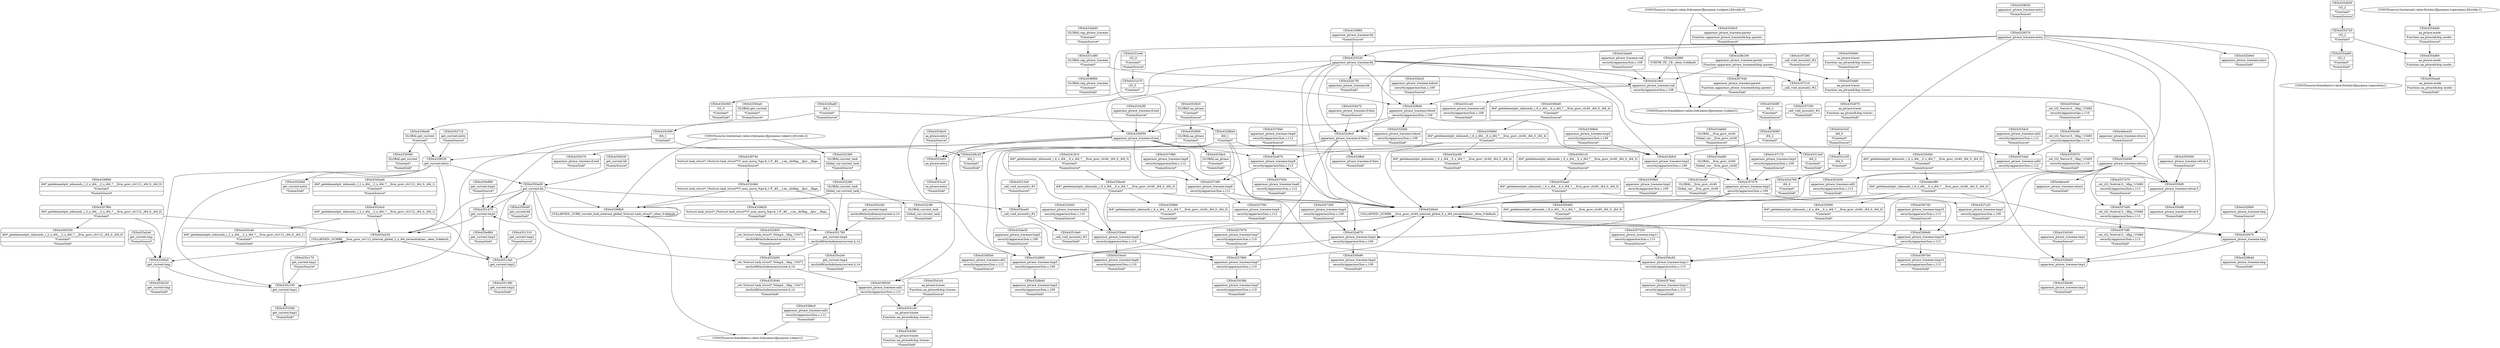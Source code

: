 digraph {
	CE0x4351470 [shape=record,shape=Mrecord,label="{CE0x4351470|get_current:tmp3}"]
	CE0x4327970 [shape=record,shape=Mrecord,label="{CE0x4327970|apparmor_ptrace_traceme:tmp7|security/apparmor/lsm.c,110|*SummSource*}"]
	CE0x4352b90 [shape=record,shape=Mrecord,label="{CE0x4352b90|_ret_%struct.task_struct*_%tmp4,_!dbg_!15471|./arch/x86/include/asm/current.h,14}"]
	CE0x4354dd0 [shape=record,shape=Mrecord,label="{CE0x4354dd0|aa_ptrace:mode|Function::aa_ptrace&Arg::mode::|*SummSource*}"]
	CE0x4330050 [shape=record,shape=Mrecord,label="{CE0x4330050|apparmor_ptrace_traceme:if.end}"]
	CE0x4331ce0 [shape=record,shape=Mrecord,label="{CE0x4331ce0|apparmor_ptrace_traceme:call|security/apparmor/lsm.c,108|*SummSink*}"]
	CE0x4357a70 [shape=record,shape=Mrecord,label="{CE0x4357a70|_ret_i32_%retval.0,_!dbg_!15480|security/apparmor/lsm.c,113|*SummSource*}"]
	CE0x4354ea0 [shape=record,shape=Mrecord,label="{CE0x4354ea0|aa_ptrace:mode|Function::aa_ptrace&Arg::mode::|*SummSink*}"]
	CE0x4332360 [shape=record,shape=Mrecord,label="{CE0x4332360|GLOBAL:current_task|Global_var:current_task|*SummSource*}"]
	CE0x4354d60 [shape=record,shape=Mrecord,label="{CE0x4354d60|aa_ptrace:mode|Function::aa_ptrace&Arg::mode::}"]
	CE0x432f470 [shape=record,shape=Mrecord,label="{CE0x432f470|apparmor_ptrace_traceme:tmp}"]
	CE0x4328ad0 [shape=record,shape=Mrecord,label="{CE0x4328ad0|i64_1|*Constant*|*SummSource*}"]
	CE0x4355bf0 [shape=record,shape=Mrecord,label="{CE0x4355bf0|apparmor_ptrace_traceme:retval.0}"]
	CE0x4328b40 [shape=record,shape=Mrecord,label="{CE0x4328b40|apparmor_ptrace_traceme:tmp|*SummSink*}"]
	CE0x4330660 [shape=record,shape=Mrecord,label="{CE0x4330660|i64*_getelementptr_inbounds_(_6_x_i64_,_6_x_i64_*___llvm_gcov_ctr40,_i64_0,_i64_4)|*Constant*}"]
	CE0x4352710 [shape=record,shape=Mrecord,label="{CE0x4352710|get_current:entry|*SummSource*}"]
	CE0x43308e0 [shape=record,shape=Mrecord,label="{CE0x43308e0|apparmor_ptrace_traceme:tmp2|security/apparmor/lsm.c,109|*SummSource*}"]
	CE0x4353dd0 [shape=record,shape=Mrecord,label="{CE0x4353dd0|aa_ptrace:tracer|Function::aa_ptrace&Arg::tracer::}"]
	CE0x4354720 [shape=record,shape=Mrecord,label="{CE0x4354720|i32_2|*Constant*}"]
	CE0x4331d80 [shape=record,shape=Mrecord,label="{CE0x4331d80|GLOBAL:cap_ptrace_traceme|*Constant*}"]
	CE0x4337f40 [shape=record,shape=Mrecord,label="{CE0x4337f40|apparmor_ptrace_traceme:tmp9|security/apparmor/lsm.c,112|*SummSink*}"]
	CE0x4341810 [shape=record,shape=Mrecord,label="{CE0x4341810|i64*_getelementptr_inbounds_(_6_x_i64_,_6_x_i64_*___llvm_gcov_ctr40,_i64_0,_i64_3)|*Constant*|*SummSource*}"]
	CE0x435c170 [shape=record,shape=Mrecord,label="{CE0x435c170|get_current:tmp1|*SummSource*}"]
	CE0x4197210 [shape=record,shape=Mrecord,label="{CE0x4197210|_call_void_mcount()_#2}"]
	CE0x43349a0 [shape=record,shape=Mrecord,label="{CE0x43349a0|get_current:tmp}"]
	CE0x43309b0 [shape=record,shape=Mrecord,label="{CE0x43309b0|apparmor_ptrace_traceme:tmp2|security/apparmor/lsm.c,109|*SummSink*}"]
	CE0x4335530 [shape=record,shape=Mrecord,label="{CE0x4335530|apparmor_ptrace_traceme:bb}"]
	CE0x4327c20 [shape=record,shape=Mrecord,label="{CE0x4327c20|apparmor_ptrace_traceme:tmp3|security/apparmor/lsm.c,109|*SummSink*}"]
	CE0x4351380 [shape=record,shape=Mrecord,label="{CE0x4351380|get_current:tmp2|*SummSink*}"]
	CE0x4351310 [shape=record,shape=Mrecord,label="{CE0x4351310|get_current:tmp2|*SummSource*}"]
	CE0x433bfc0 [shape=record,shape=Mrecord,label="{CE0x433bfc0|apparmor_ptrace_traceme:tmp2|security/apparmor/lsm.c,109}"]
	CE0x432b9e0 [shape=record,shape=Mrecord,label="{CE0x432b9e0|apparmor_ptrace_traceme:entry|*SummSink*}"]
	CE0x432f8d0 [shape=record,shape=Mrecord,label="{CE0x432f8d0|apparmor_ptrace_traceme:tobool|security/apparmor/lsm.c,109}"]
	CE0x43392a0 [shape=record,shape=Mrecord,label="{CE0x43392a0|GLOBAL:get_current|*Constant*|*SummSource*}"]
	"CONST[source:0(mediator),value:2(dynamic)][purpose:{subject}]"
	CE0x433bce0 [shape=record,shape=Mrecord,label="{CE0x433bce0|i64*_getelementptr_inbounds_(_6_x_i64_,_6_x_i64_*___llvm_gcov_ctr40,_i64_0,_i64_3)|*Constant*}"]
	CE0x43320d0 [shape=record,shape=Mrecord,label="{CE0x43320d0|apparmor_ptrace_traceme:tobool|security/apparmor/lsm.c,109|*SummSink*}"]
	CE0x4353a60 [shape=record,shape=Mrecord,label="{CE0x4353a60|aa_ptrace:entry}"]
	CE0x43340f0 [shape=record,shape=Mrecord,label="{CE0x43340f0|i64_2|*Constant*|*SummSource*}"]
	CE0x4331e70 [shape=record,shape=Mrecord,label="{CE0x4331e70|i32_0|*Constant*}"]
	CE0x432a9c0 [shape=record,shape=Mrecord,label="{CE0x432a9c0|apparmor_ptrace_traceme:if.then}"]
	CE0x4ebcec0 [shape=record,shape=Mrecord,label="{CE0x4ebcec0|apparmor_ptrace_traceme:return|*SummSink*}"]
	CE0x43512a0 [shape=record,shape=Mrecord,label="{CE0x43512a0|get_current:tmp2}"]
	CE0x43386c0 [shape=record,shape=Mrecord,label="{CE0x43386c0|apparmor_ptrace_traceme:call1|security/apparmor/lsm.c,112|*SummSink*}"]
	CE0x4328c90 [shape=record,shape=Mrecord,label="{CE0x4328c90|apparmor_ptrace_traceme:tmp1|*SummSink*}"]
	CE0x433aeb0 [shape=record,shape=Mrecord,label="{CE0x433aeb0|apparmor_ptrace_traceme:call|security/apparmor/lsm.c,108|*SummSource*}"]
	CE0x4331ee0 [shape=record,shape=Mrecord,label="{CE0x4331ee0|i32_0|*Constant*|*SummSource*}"]
	CE0x4353040 [shape=record,shape=Mrecord,label="{CE0x4353040|_ret_%struct.task_struct*_%tmp4,_!dbg_!15471|./arch/x86/include/asm/current.h,14|*SummSink*}"]
	CE0x4330fb0 [shape=record,shape=Mrecord,label="{CE0x4330fb0|i64*_getelementptr_inbounds_(_6_x_i64_,_6_x_i64_*___llvm_gcov_ctr40,_i64_0,_i64_3)|*Constant*|*SummSink*}"]
	CE0x4355ef0 [shape=record,shape=Mrecord,label="{CE0x4355ef0|apparmor_ptrace_traceme:retval.0|*SummSink*}"]
	CE0x432e870 [shape=record,shape=Mrecord,label="{CE0x432e870|apparmor_ptrace_traceme:tmp4|security/apparmor/lsm.c,109}"]
	CE0x432db40 [shape=record,shape=Mrecord,label="{CE0x432db40|apparmor_ptrace_traceme:tmp5|security/apparmor/lsm.c,109|*SummSink*}"]
	CE0x433a230 [shape=record,shape=Mrecord,label="{CE0x433a230|COLLAPSED:_GCMRE___llvm_gcov_ctr112_internal_global_2_x_i64_zeroinitializer:_elem_0:default:}"]
	"CONST[source:2(external),value:2(dynamic)][purpose:{object}][SrcIdx:2]"
	CE0x433b220 [shape=record,shape=Mrecord,label="{CE0x433b220|get_current:tmp|*SummSink*}"]
	CE0x4338ed0 [shape=record,shape=Mrecord,label="{CE0x4338ed0|GLOBAL:get_current|*Constant*}"]
	CE0x4356740 [shape=record,shape=Mrecord,label="{CE0x4356740|apparmor_ptrace_traceme:tmp10|security/apparmor/lsm.c,113|*SummSource*}"]
	CE0x435e2e0 [shape=record,shape=Mrecord,label="{CE0x435e2e0|get_current:tmp4|./arch/x86/include/asm/current.h,14|*SummSink*}"]
	CE0x43398b0 [shape=record,shape=Mrecord,label="{CE0x43398b0|COLLAPSED:_GCRE_current_task_external_global_%struct.task_struct*:_elem_0:default:}"]
	CE0x4354140 [shape=record,shape=Mrecord,label="{CE0x4354140|aa_ptrace:tracee|Function::aa_ptrace&Arg::tracee::}"]
	CE0x43561c0 [shape=record,shape=Mrecord,label="{CE0x43561c0|i64*_getelementptr_inbounds_(_6_x_i64_,_6_x_i64_*___llvm_gcov_ctr40,_i64_0,_i64_5)|*Constant*|*SummSource*}"]
	CE0x433a640 [shape=record,shape=Mrecord,label="{CE0x433a640|GLOBAL:cap_ptrace_traceme|*Constant*|*SummSource*}"]
	"CONST[source:1(input),value:2(dynamic)][purpose:{subject}][SrcIdx:0]"
	CE0x4354c00 [shape=record,shape=Mrecord,label="{CE0x4354c00|_ret_i32_%error.0,_!dbg_!15485|security/apparmor/ipc.c,110}"]
	CE0x4297040 [shape=record,shape=Mrecord,label="{CE0x4297040|apparmor_ptrace_traceme:parent|Function::apparmor_ptrace_traceme&Arg::parent::|*SummSink*}"]
	CE0x435c100 [shape=record,shape=Mrecord,label="{CE0x435c100|get_current:tmp1}"]
	CE0x43312e0 [shape=record,shape=Mrecord,label="{CE0x43312e0|i64_2|*Constant*|*SummSink*}"]
	CE0x4332280 [shape=record,shape=Mrecord,label="{CE0x4332280|GLOBAL:current_task|Global_var:current_task}"]
	CE0x43306d0 [shape=record,shape=Mrecord,label="{CE0x43306d0|i64*_getelementptr_inbounds_(_6_x_i64_,_6_x_i64_*___llvm_gcov_ctr40,_i64_0,_i64_4)|*Constant*|*SummSource*}"]
	CE0x4337d90 [shape=record,shape=Mrecord,label="{CE0x4337d90|apparmor_ptrace_traceme:tmp9|security/apparmor/lsm.c,112|*SummSource*}"]
	CE0x4354580 [shape=record,shape=Mrecord,label="{CE0x4354580|aa_ptrace:tracee|Function::aa_ptrace&Arg::tracee::|*SummSink*}"]
	CE0x432e3c0 [shape=record,shape=Mrecord,label="{CE0x432e3c0|i64_0|*Constant*|*SummSource*}"]
	CE0x4334470 [shape=record,shape=Mrecord,label="{CE0x4334470|apparmor_ptrace_traceme:if.then|*SummSource*}"]
	CE0x4356460 [shape=record,shape=Mrecord,label="{CE0x4356460|i64*_getelementptr_inbounds_(_6_x_i64_,_6_x_i64_*___llvm_gcov_ctr40,_i64_0,_i64_5)|*Constant*|*SummSink*}"]
	CE0x432f390 [shape=record,shape=Mrecord,label="{CE0x432f390|i64*_getelementptr_inbounds_(_6_x_i64_,_6_x_i64_*___llvm_gcov_ctr40,_i64_0,_i64_0)|*Constant*|*SummSink*}"]
	CE0x4350a00 [shape=record,shape=Mrecord,label="{CE0x4350a00|get_current:bb}"]
	CE0x432d860 [shape=record,shape=Mrecord,label="{CE0x432d860|apparmor_ptrace_traceme:tmp5|security/apparmor/lsm.c,109}"]
	CE0x429b190 [shape=record,shape=Mrecord,label="{CE0x429b190|apparmor_ptrace_traceme:parent|Function::apparmor_ptrace_traceme&Arg::parent::}"]
	CE0x4347260 [shape=record,shape=Mrecord,label="{CE0x4347260|apparmor_ptrace_traceme:tmp4|security/apparmor/lsm.c,109|*SummSource*}"]
	CE0x4339f60 [shape=record,shape=Mrecord,label="{CE0x4339f60|apparmor_ptrace_traceme:bb|*SummSource*}"]
	CE0x43515e0 [shape=record,shape=Mrecord,label="{CE0x43515e0|_call_void_mcount()_#2|*SummSource*}"]
	CE0x4327860 [shape=record,shape=Mrecord,label="{CE0x4327860|apparmor_ptrace_traceme:tmp7|security/apparmor/lsm.c,110}"]
	CE0x43385b0 [shape=record,shape=Mrecord,label="{CE0x43385b0|apparmor_ptrace_traceme:call1|security/apparmor/lsm.c,112|*SummSource*}"]
	CE0x4356c60 [shape=record,shape=Mrecord,label="{CE0x4356c60|apparmor_ptrace_traceme:tmp11|security/apparmor/lsm.c,113}"]
	CE0x432a870 [shape=record,shape=Mrecord,label="{CE0x432a870|apparmor_ptrace_traceme:tmp8|security/apparmor/lsm.c,112}"]
	CE0x4328bb0 [shape=record,shape=Mrecord,label="{CE0x4328bb0|i64_1|*Constant*}"]
	"CONST[source:2(external),value:0(static)][purpose:{operation}][SrcIdx:1]"
	CE0x4353620 [shape=record,shape=Mrecord,label="{CE0x4353620|GLOBAL:aa_ptrace|*Constant*|*SummSource*}"]
	CE0x4354070 [shape=record,shape=Mrecord,label="{CE0x4354070|aa_ptrace:tracer|Function::aa_ptrace&Arg::tracer::|*SummSink*}"]
	CE0x4197170 [shape=record,shape=Mrecord,label="{CE0x4197170|apparmor_ptrace_traceme:tmp3|security/apparmor/lsm.c,109|*SummSource*}"]
	CE0x4350cb0 [shape=record,shape=Mrecord,label="{CE0x4350cb0|get_current:bb|*SummSink*}"]
	CE0x433a480 [shape=record,shape=Mrecord,label="{CE0x433a480|GLOBAL:__llvm_gcov_ctr40|Global_var:__llvm_gcov_ctr40}"]
	CE0x4353690 [shape=record,shape=Mrecord,label="{CE0x4353690|GLOBAL:aa_ptrace|*Constant*}"]
	CE0x4332060 [shape=record,shape=Mrecord,label="{CE0x4332060|i32_0|*Constant*|*SummSink*}"]
	CE0x4338540 [shape=record,shape=Mrecord,label="{CE0x4338540|apparmor_ptrace_traceme:call1|security/apparmor/lsm.c,112}"]
	CE0x43576a0 [shape=record,shape=Mrecord,label="{CE0x43576a0|apparmor_ptrace_traceme:tmp11|security/apparmor/lsm.c,113|*SummSink*}"]
	CE0x4335470 [shape=record,shape=Mrecord,label="{CE0x4335470|apparmor_ptrace_traceme:if.end|*SummSink*}"]
	CE0x4351780 [shape=record,shape=Mrecord,label="{CE0x4351780|get_current:tmp4|./arch/x86/include/asm/current.h,14}"]
	CE0x4350b30 [shape=record,shape=Mrecord,label="{CE0x4350b30|get_current:bb|*SummSource*}"]
	CE0x432fa20 [shape=record,shape=Mrecord,label="{CE0x432fa20|apparmor_ptrace_traceme:tobool|security/apparmor/lsm.c,109|*SummSource*}"]
	CE0x432a3f0 [shape=record,shape=Mrecord,label="{CE0x432a3f0|i64*_getelementptr_inbounds_(_6_x_i64_,_6_x_i64_*___llvm_gcov_ctr40,_i64_0,_i64_4)|*Constant*|*SummSink*}"]
	CE0x4354a60 [shape=record,shape=Mrecord,label="{CE0x4354a60|i32_2|*Constant*|*SummSink*}"]
	CE0x4328c20 [shape=record,shape=Mrecord,label="{CE0x4328c20|i64_1|*Constant*|*SummSink*}"]
	CE0x4355aa0 [shape=record,shape=Mrecord,label="{CE0x4355aa0|i64*_getelementptr_inbounds_(_6_x_i64_,_6_x_i64_*___llvm_gcov_ctr40,_i64_0,_i64_5)|*Constant*}"]
	CE0x43567b0 [shape=record,shape=Mrecord,label="{CE0x43567b0|apparmor_ptrace_traceme:tmp10|security/apparmor/lsm.c,113|*SummSink*}"]
	CE0x433f990 [shape=record,shape=Mrecord,label="{CE0x433f990|i64*_getelementptr_inbounds_(_2_x_i64_,_2_x_i64_*___llvm_gcov_ctr112,_i64_0,_i64_0)|*Constant*|*SummSource*}"]
	CE0x4365530 [shape=record,shape=Mrecord,label="{CE0x4365530|i64*_getelementptr_inbounds_(_2_x_i64_,_2_x_i64_*___llvm_gcov_ctr112,_i64_0,_i64_0)|*Constant*|*SummSink*}"]
	CE0x4357530 [shape=record,shape=Mrecord,label="{CE0x4357530|apparmor_ptrace_traceme:tmp11|security/apparmor/lsm.c,113|*SummSource*}"]
	CE0x432da30 [shape=record,shape=Mrecord,label="{CE0x432da30|apparmor_ptrace_traceme:tmp5|security/apparmor/lsm.c,109|*SummSource*}"]
	CE0x4197070 [shape=record,shape=Mrecord,label="{CE0x4197070|apparmor_ptrace_traceme:tmp3|security/apparmor/lsm.c,109}"]
	CE0x43538c0 [shape=record,shape=Mrecord,label="{CE0x43538c0|GLOBAL:aa_ptrace|*Constant*|*SummSink*}"]
	CE0x4328370 [shape=record,shape=Mrecord,label="{CE0x4328370|apparmor_ptrace_traceme:entry}"]
	"CONST[source:0(mediator),value:0(static)][purpose:{operation}]"
	CE0x4357f60 [shape=record,shape=Mrecord,label="{CE0x4357f60|i64*_getelementptr_inbounds_(_2_x_i64_,_2_x_i64_*___llvm_gcov_ctr112,_i64_0,_i64_0)|*Constant*}"]
	CE0x4296f60 [shape=record,shape=Mrecord,label="{CE0x4296f60|GLOBAL:cap_ptrace_traceme|*Constant*|*SummSink*}"]
	CE0x4339740 [shape=record,shape=Mrecord,label="{CE0x4339740|%struct.task_struct*_(%struct.task_struct**)*_asm_movq_%gs:$_1:P_,$0_,_r,im,_dirflag_,_fpsr_,_flags_|*SummSource*}"]
	CE0x43329c0 [shape=record,shape=Mrecord,label="{CE0x43329c0|apparmor_ptrace_traceme:parent|Function::apparmor_ptrace_traceme&Arg::parent::|*SummSource*}"]
	CE0x43323f0 [shape=record,shape=Mrecord,label="{CE0x43323f0|GLOBAL:current_task|Global_var:current_task|*SummSink*}"]
	CE0x43350b0 [shape=record,shape=Mrecord,label="{CE0x43350b0|i64*_getelementptr_inbounds_(_6_x_i64_,_6_x_i64_*___llvm_gcov_ctr40,_i64_0,_i64_0)|*Constant*|*SummSource*}"]
	CE0x433acd0 [shape=record,shape=Mrecord,label="{CE0x433acd0|GLOBAL:__llvm_gcov_ctr40|Global_var:__llvm_gcov_ctr40|*SummSink*}"]
	CE0x4353cc0 [shape=record,shape=Mrecord,label="{CE0x4353cc0|aa_ptrace:entry|*SummSink*}"]
	CE0x4333e50 [shape=record,shape=Mrecord,label="{CE0x4333e50|apparmor_ptrace_traceme:tmp6|security/apparmor/lsm.c,110|*SummSource*}"]
	CE0x432f400 [shape=record,shape=Mrecord,label="{CE0x432f400|apparmor_ptrace_traceme:tmp|*SummSource*}"]
	CE0x4328d00 [shape=record,shape=Mrecord,label="{CE0x4328d00|apparmor_ptrace_traceme:tmp1}"]
	CE0x4197350 [shape=record,shape=Mrecord,label="{CE0x4197350|_call_void_mcount()_#2|*SummSink*}"]
	CE0x4328630 [shape=record,shape=Mrecord,label="{CE0x4328630|apparmor_ptrace_traceme:entry|*SummSource*}"]
	CE0x43533a0 [shape=record,shape=Mrecord,label="{CE0x43533a0|apparmor_ptrace_traceme:call2|security/apparmor/lsm.c,112}"]
	CE0x4332880 [shape=record,shape=Mrecord,label="{CE0x4332880|VOIDTB_TE:_CE:_elem_0:default:}"]
	CE0x43534c0 [shape=record,shape=Mrecord,label="{CE0x43534c0|apparmor_ptrace_traceme:call2|security/apparmor/lsm.c,112|*SummSource*}"]
	CE0x433abb0 [shape=record,shape=Mrecord,label="{CE0x433abb0|GLOBAL:__llvm_gcov_ctr40|Global_var:__llvm_gcov_ctr40|*SummSource*}"]
	CE0x43524c0 [shape=record,shape=Mrecord,label="{CE0x43524c0|i64*_getelementptr_inbounds_(_2_x_i64_,_2_x_i64_*___llvm_gcov_ctr112,_i64_0,_i64_1)|*Constant*}"]
	CE0x433c100 [shape=record,shape=Mrecord,label="{CE0x433c100|i64_0|*Constant*}"]
	CE0x4352840 [shape=record,shape=Mrecord,label="{CE0x4352840|get_current:entry|*SummSink*}"]
	CE0x433a040 [shape=record,shape=Mrecord,label="{CE0x433a040|apparmor_ptrace_traceme:return}"]
	CE0x432ffe0 [shape=record,shape=Mrecord,label="{CE0x432ffe0|apparmor_ptrace_traceme:if.then|*SummSink*}"]
	CE0x4352950 [shape=record,shape=Mrecord,label="{CE0x4352950|_ret_%struct.task_struct*_%tmp4,_!dbg_!15471|./arch/x86/include/asm/current.h,14|*SummSource*}"]
	CE0x4339530 [shape=record,shape=Mrecord,label="{CE0x4339530|get_current:entry}"]
	CE0x4337c80 [shape=record,shape=Mrecord,label="{CE0x4337c80|apparmor_ptrace_traceme:tmp9|security/apparmor/lsm.c,112}"]
	CE0x435e980 [shape=record,shape=Mrecord,label="{CE0x435e980|get_current:tmp3|*SummSink*}"]
	CE0x4345ad0 [shape=record,shape=Mrecord,label="{CE0x4345ad0|i64*_getelementptr_inbounds_(_2_x_i64_,_2_x_i64_*___llvm_gcov_ctr112,_i64_0,_i64_1)|*Constant*|*SummSource*}"]
	CE0x43378a0 [shape=record,shape=Mrecord,label="{CE0x43378a0|apparmor_ptrace_traceme:tmp8|security/apparmor/lsm.c,112|*SummSource*}"]
	CE0x4337830 [shape=record,shape=Mrecord,label="{CE0x4337830|apparmor_ptrace_traceme:tmp8|security/apparmor/lsm.c,112|*SummSink*}"]
	CE0x432f4e0 [shape=record,shape=Mrecord,label="{CE0x432f4e0|COLLAPSED:_GCMRE___llvm_gcov_ctr40_internal_global_6_x_i64_zeroinitializer:_elem_0:default:}"]
	CE0x4354000 [shape=record,shape=Mrecord,label="{CE0x4354000|aa_ptrace:tracer|Function::aa_ptrace&Arg::tracer::|*SummSource*}"]
	CE0x43543c0 [shape=record,shape=Mrecord,label="{CE0x43543c0|aa_ptrace:tracee|Function::aa_ptrace&Arg::tracee::|*SummSource*}"]
	CE0x4357a00 [shape=record,shape=Mrecord,label="{CE0x4357a00|_ret_i32_%retval.0,_!dbg_!15480|security/apparmor/lsm.c,113}"]
	CE0x43566d0 [shape=record,shape=Mrecord,label="{CE0x43566d0|apparmor_ptrace_traceme:tmp10|security/apparmor/lsm.c,113}"]
	CE0x4ebcf80 [shape=record,shape=Mrecord,label="{CE0x4ebcf80|i64*_getelementptr_inbounds_(_6_x_i64_,_6_x_i64_*___llvm_gcov_ctr40,_i64_0,_i64_0)|*Constant*}"]
	CE0x4354930 [shape=record,shape=Mrecord,label="{CE0x4354930|i32_2|*Constant*|*SummSource*}"]
	CE0x435e880 [shape=record,shape=Mrecord,label="{CE0x435e880|get_current:tmp3|*SummSource*}"]
	CE0x4333de0 [shape=record,shape=Mrecord,label="{CE0x4333de0|apparmor_ptrace_traceme:tmp6|security/apparmor/lsm.c,110}"]
	CE0x4355d50 [shape=record,shape=Mrecord,label="{CE0x4355d50|apparmor_ptrace_traceme:retval.0|*SummSource*}"]
	CE0x435ea40 [shape=record,shape=Mrecord,label="{CE0x435ea40|_call_void_mcount()_#2}"]
	CE0x4330b90 [shape=record,shape=Mrecord,label="{CE0x4330b90|apparmor_ptrace_traceme:tmp4|security/apparmor/lsm.c,109|*SummSink*}"]
	CE0x4355970 [shape=record,shape=Mrecord,label="{CE0x4355970|_ret_i32_%error.0,_!dbg_!15485|security/apparmor/ipc.c,110|*SummSink*}"]
	CE0x4334540 [shape=record,shape=Mrecord,label="{CE0x4334540|apparmor_ptrace_traceme:tmp1|*SummSource*}"]
	CE0x4330380 [shape=record,shape=Mrecord,label="{CE0x4330380|apparmor_ptrace_traceme:tmp7|security/apparmor/lsm.c,110|*SummSink*}"]
	CE0x432b750 [shape=record,shape=Mrecord,label="{CE0x432b750|apparmor_ptrace_traceme:bb|*SummSink*}"]
	CE0x435e240 [shape=record,shape=Mrecord,label="{CE0x435e240|get_current:tmp4|./arch/x86/include/asm/current.h,14|*SummSource*}"]
	CE0x4334080 [shape=record,shape=Mrecord,label="{CE0x4334080|i64_2|*Constant*}"]
	CE0x4357df0 [shape=record,shape=Mrecord,label="{CE0x4357df0|_ret_i32_%retval.0,_!dbg_!15480|security/apparmor/lsm.c,113|*SummSink*}"]
	CE0x43342f0 [shape=record,shape=Mrecord,label="{CE0x43342f0|apparmor_ptrace_traceme:if.end|*SummSource*}"]
	CE0x4345c40 [shape=record,shape=Mrecord,label="{CE0x4345c40|i64*_getelementptr_inbounds_(_2_x_i64_,_2_x_i64_*___llvm_gcov_ctr112,_i64_0,_i64_1)|*Constant*|*SummSink*}"]
	CE0x4339360 [shape=record,shape=Mrecord,label="{CE0x4339360|GLOBAL:get_current|*Constant*|*SummSink*}"]
	CE0x4353450 [shape=record,shape=Mrecord,label="{CE0x4353450|apparmor_ptrace_traceme:call2|security/apparmor/lsm.c,112|*SummSink*}"]
	CE0x435c090 [shape=record,shape=Mrecord,label="{CE0x435c090|i64_1|*Constant*}"]
	CE0x433a2a0 [shape=record,shape=Mrecord,label="{CE0x433a2a0|get_current:tmp|*SummSource*}"]
	CE0x4352560 [shape=record,shape=Mrecord,label="{CE0x4352560|get_current:tmp1|*SummSink*}"]
	CE0x4333ec0 [shape=record,shape=Mrecord,label="{CE0x4333ec0|apparmor_ptrace_traceme:tmp6|security/apparmor/lsm.c,110|*SummSink*}"]
	CE0x43516e0 [shape=record,shape=Mrecord,label="{CE0x43516e0|_call_void_mcount()_#2|*SummSink*}"]
	CE0x43550a0 [shape=record,shape=Mrecord,label="{CE0x43550a0|_ret_i32_%error.0,_!dbg_!15485|security/apparmor/ipc.c,110|*SummSource*}"]
	CE0x4ebce20 [shape=record,shape=Mrecord,label="{CE0x4ebce20|apparmor_ptrace_traceme:return|*SummSource*}"]
	CE0x4353bc0 [shape=record,shape=Mrecord,label="{CE0x4353bc0|aa_ptrace:entry|*SummSource*}"]
	CE0x43324b0 [shape=record,shape=Mrecord,label="{CE0x43324b0|%struct.task_struct*_(%struct.task_struct**)*_asm_movq_%gs:$_1:P_,$0_,_r,im,_dirflag_,_fpsr_,_flags_}"]
	CE0x432e760 [shape=record,shape=Mrecord,label="{CE0x432e760|i64_0|*Constant*|*SummSink*}"]
	CE0x4339820 [shape=record,shape=Mrecord,label="{CE0x4339820|%struct.task_struct*_(%struct.task_struct**)*_asm_movq_%gs:$_1:P_,$0_,_r,im,_dirflag_,_fpsr_,_flags_|*SummSink*}"]
	"CONST[source:0(mediator),value:2(dynamic)][purpose:{object}]"
	CE0x43419e0 [shape=record,shape=Mrecord,label="{CE0x43419e0|apparmor_ptrace_traceme:call|security/apparmor/lsm.c,108}"]
	CE0x4197280 [shape=record,shape=Mrecord,label="{CE0x4197280|_call_void_mcount()_#2|*SummSource*}"]
	CE0x43324b0 -> CE0x4339820
	CE0x4332360 -> CE0x4332280
	CE0x429b190 -> CE0x4353dd0
	CE0x432a870 -> CE0x4337830
	CE0x4351470 -> CE0x433a230
	CE0x4330050 -> CE0x4335470
	CE0x435c100 -> CE0x4352560
	CE0x4335530 -> CE0x4330050
	CE0x43378a0 -> CE0x432a870
	CE0x4351470 -> CE0x435e980
	CE0x4334470 -> CE0x432a9c0
	CE0x433c100 -> CE0x432e760
	CE0x433a480 -> CE0x4197070
	CE0x432da30 -> CE0x432d860
	CE0x433a230 -> CE0x43512a0
	CE0x432a9c0 -> CE0x4327860
	CE0x4331d80 -> CE0x4296f60
	CE0x4328bb0 -> CE0x4327860
	CE0x4332280 -> CE0x43323f0
	CE0x4339530 -> CE0x4352840
	CE0x4339530 -> CE0x43349a0
	CE0x432f8d0 -> CE0x4330050
	CE0x433a640 -> CE0x4331d80
	CE0x433abb0 -> CE0x433a480
	CE0x433a480 -> CE0x433acd0
	CE0x432d860 -> CE0x432db40
	CE0x4338ed0 -> CE0x4339530
	CE0x433aeb0 -> CE0x43419e0
	CE0x4334080 -> CE0x433bfc0
	CE0x4335530 -> CE0x433bfc0
	CE0x432f8d0 -> CE0x432a9c0
	CE0x4357f60 -> CE0x43349a0
	CE0x4347260 -> CE0x432e870
	CE0x4354d60 -> CE0x4354ea0
	"CONST[source:2(external),value:2(dynamic)][purpose:{object}][SrcIdx:2]" -> CE0x43398b0
	CE0x4328370 -> CE0x432f4e0
	CE0x433bfc0 -> CE0x43309b0
	CE0x43524c0 -> CE0x433a230
	CE0x43561c0 -> CE0x4355aa0
	CE0x43306d0 -> CE0x4330660
	CE0x4335530 -> CE0x432b750
	CE0x4ebcf80 -> CE0x432f470
	CE0x432e870 -> CE0x4330b90
	CE0x4354720 -> CE0x4354a60
	CE0x4350a00 -> CE0x4350cb0
	CE0x4330050 -> CE0x4337c80
	CE0x4330050 -> CE0x4353a60
	CE0x4328bb0 -> CE0x432d860
	CE0x4328ad0 -> CE0x4328bb0
	CE0x4353dd0 -> CE0x4354070
	CE0x4332880 -> "CONST[source:0(mediator),value:2(dynamic)][purpose:{subject}]"
	CE0x435c100 -> CE0x433a230
	CE0x43398b0 -> CE0x43398b0
	CE0x4333de0 -> CE0x4333ec0
	CE0x435c090 -> CE0x4328c20
	CE0x4338ed0 -> CE0x4339360
	CE0x43524c0 -> CE0x43512a0
	CE0x432a9c0 -> CE0x432ffe0
	CE0x43534c0 -> CE0x43533a0
	CE0x4328370 -> CE0x4328d00
	CE0x4328bb0 -> CE0x4337c80
	CE0x4356c60 -> CE0x43576a0
	CE0x43308e0 -> CE0x433bfc0
	CE0x43543c0 -> CE0x4354140
	CE0x4351780 -> CE0x4352b90
	CE0x4335530 -> CE0x432e870
	CE0x4357530 -> CE0x4356c60
	CE0x4357a00 -> CE0x4357df0
	CE0x433a040 -> CE0x4356c60
	CE0x432d860 -> CE0x432f4e0
	CE0x4337c80 -> CE0x432f4e0
	CE0x4197170 -> CE0x4197070
	CE0x4334080 -> CE0x43312e0
	CE0x4352950 -> CE0x4352b90
	CE0x432f8d0 -> CE0x433bfc0
	CE0x43342f0 -> CE0x4330050
	CE0x43324b0 -> CE0x4351780
	CE0x4355bf0 -> CE0x4355ef0
	CE0x432f470 -> CE0x4328b40
	CE0x4353a60 -> CE0x4353cc0
	CE0x435c090 -> CE0x4351470
	CE0x43329c0 -> CE0x429b190
	CE0x4354930 -> CE0x4354720
	CE0x43350b0 -> CE0x4ebcf80
	CE0x4328bb0 -> CE0x4328d00
	CE0x435ea40 -> CE0x43516e0
	CE0x4330660 -> CE0x432f4e0
	CE0x432f4e0 -> CE0x43566d0
	CE0x4345ad0 -> CE0x43524c0
	CE0x433a040 -> CE0x432f4e0
	CE0x4334540 -> CE0x4328d00
	CE0x4355bf0 -> CE0x4357a00
	CE0x43392a0 -> CE0x4338ed0
	CE0x4353690 -> CE0x4353a60
	CE0x4338540 -> CE0x43386c0
	CE0x432f4e0 -> CE0x432e870
	CE0x432a9c0 -> CE0x432f4e0
	CE0x4355aa0 -> CE0x4356460
	CE0x4330050 -> CE0x432f4e0
	CE0x4335530 -> CE0x432f4e0
	CE0x4339530 -> CE0x433a230
	CE0x433a040 -> CE0x4ebcec0
	CE0x433c100 -> CE0x4197070
	CE0x435c170 -> CE0x435c100
	CE0x4ebce20 -> CE0x433a040
	CE0x4354140 -> CE0x4354580
	CE0x43566d0 -> CE0x43567b0
	CE0x4350a00 -> CE0x4351780
	CE0x4341810 -> CE0x433bce0
	CE0x4354dd0 -> CE0x4354d60
	CE0x4350a00 -> CE0x435ea40
	CE0x4332280 -> CE0x43398b0
	CE0x43419e0 -> CE0x432f8d0
	CE0x4335530 -> CE0x43419e0
	CE0x4337d90 -> CE0x4337c80
	CE0x43419e0 -> CE0x4355bf0
	CE0x43398b0 -> "CONST[source:0(mediator),value:2(dynamic)][purpose:{object}]"
	CE0x4352b90 -> CE0x4353040
	CE0x432f4e0 -> CE0x4333de0
	CE0x4328bb0 -> CE0x4328c20
	CE0x4197070 -> CE0x432e870
	CE0x4327860 -> CE0x432f4e0
	CE0x43398b0 -> CE0x4351780
	CE0x435e880 -> CE0x4351470
	CE0x4333e50 -> CE0x4333de0
	CE0x43385b0 -> CE0x4338540
	CE0x43524c0 -> CE0x4345c40
	CE0x4350a00 -> CE0x4351470
	CE0x433f990 -> CE0x4357f60
	CE0x4351310 -> CE0x43512a0
	CE0x43566d0 -> CE0x4356c60
	CE0x43419e0 -> CE0x4331ce0
	CE0x4330660 -> CE0x432a870
	CE0x43340f0 -> CE0x4334080
	CE0x4328630 -> CE0x4328370
	CE0x4335530 -> CE0x432d860
	CE0x435e240 -> CE0x4351780
	CE0x432f8d0 -> CE0x43320d0
	CE0x4327860 -> CE0x4330380
	CE0x432f470 -> CE0x4328d00
	CE0x433bce0 -> CE0x4330fb0
	CE0x432e870 -> CE0x432d860
	CE0x433a040 -> CE0x4355bf0
	CE0x432a9c0 -> CE0x4333de0
	CE0x4ebcf80 -> CE0x432f390
	CE0x4328bb0 -> CE0x433bfc0
	CE0x4335530 -> CE0x4197210
	"CONST[source:1(input),value:2(dynamic)][purpose:{subject}][SrcIdx:0]" -> CE0x43329c0
	"CONST[source:2(external),value:0(static)][purpose:{operation}][SrcIdx:1]" -> CE0x4354dd0
	CE0x4331e70 -> CE0x4332060
	CE0x4338540 -> CE0x4354140
	CE0x43349a0 -> CE0x435c100
	CE0x4335530 -> CE0x432f8d0
	CE0x4353620 -> CE0x4353690
	CE0x432f4e0 -> CE0x432a870
	CE0x43349a0 -> CE0x433b220
	CE0x433bfc0 -> CE0x4197070
	CE0x4330050 -> CE0x432a870
	CE0x433a230 -> CE0x43349a0
	CE0x4333de0 -> CE0x4327860
	CE0x4328370 -> CE0x4330050
	CE0x432f400 -> CE0x432f470
	CE0x433a2a0 -> CE0x43349a0
	CE0x433a040 -> CE0x4357a00
	CE0x4357f60 -> CE0x4365530
	CE0x4ebcf80 -> CE0x432f4e0
	CE0x429b190 -> CE0x43419e0
	CE0x4328d00 -> CE0x432f4e0
	CE0x433bce0 -> CE0x4333de0
	CE0x4331d80 -> CE0x43419e0
	"CONST[source:1(input),value:2(dynamic)][purpose:{subject}][SrcIdx:0]" -> CE0x4332880
	CE0x432f4e0 -> CE0x432f470
	CE0x4197070 -> CE0x432f4e0
	CE0x432fa20 -> CE0x432f8d0
	CE0x4328370 -> CE0x432b9e0
	"CONST[source:2(external),value:2(dynamic)][purpose:{object}][SrcIdx:2]" -> CE0x4332360
	CE0x4297040 -> "CONST[source:0(mediator),value:2(dynamic)][purpose:{subject}]"
	CE0x43386c0 -> "CONST[source:0(mediator),value:2(dynamic)][purpose:{object}]"
	CE0x4330660 -> CE0x432a3f0
	CE0x435c090 -> CE0x435c100
	CE0x4350b30 -> CE0x4350a00
	CE0x4328370 -> CE0x432a9c0
	CE0x4355aa0 -> CE0x43566d0
	CE0x4328ad0 -> CE0x435c090
	CE0x4337c80 -> CE0x4337f40
	CE0x4331e70 -> CE0x432f8d0
	CE0x43550a0 -> CE0x4354c00
	CE0x4351780 -> CE0x435e2e0
	CE0x4350a00 -> CE0x4352b90
	CE0x4331ee0 -> CE0x4331e70
	CE0x4330050 -> CE0x43533a0
	CE0x4354000 -> CE0x4353dd0
	CE0x4355aa0 -> CE0x432f4e0
	CE0x4353690 -> CE0x43538c0
	CE0x4332880 -> CE0x43419e0
	CE0x429b190 -> CE0x4297040
	CE0x432e3c0 -> CE0x433c100
	CE0x4352b90 -> CE0x4338540
	CE0x4355d50 -> CE0x4355bf0
	CE0x4357a70 -> CE0x4357a00
	CE0x4328370 -> CE0x433a040
	CE0x4335530 -> CE0x432a9c0
	CE0x4330050 -> CE0x4338540
	CE0x43512a0 -> CE0x4351380
	CE0x4330050 -> CE0x4339530
	CE0x4350a00 -> CE0x43512a0
	CE0x4335530 -> CE0x4197070
	CE0x4197210 -> CE0x4197350
	CE0x43533a0 -> CE0x4353450
	CE0x433bce0 -> CE0x432f4e0
	CE0x43512a0 -> CE0x4351470
	CE0x4350a00 -> CE0x433a230
	CE0x4353bc0 -> CE0x4353a60
	CE0x4356c60 -> CE0x432f4e0
	CE0x43515e0 -> CE0x435ea40
	CE0x433a040 -> CE0x43566d0
	CE0x4339530 -> CE0x435c100
	CE0x4357f60 -> CE0x433a230
	CE0x4352710 -> CE0x4339530
	CE0x4328370 -> CE0x4335530
	CE0x4328370 -> CE0x432f470
	CE0x4339530 -> CE0x4350a00
	CE0x4356740 -> CE0x43566d0
	CE0x43533a0 -> CE0x4355bf0
	CE0x4354720 -> CE0x4354d60
	CE0x4354a60 -> "CONST[source:0(mediator),value:0(static)][purpose:{operation}]"
	CE0x4327970 -> CE0x4327860
	CE0x4354c00 -> CE0x4355970
	CE0x4339740 -> CE0x43324b0
	CE0x4328d00 -> CE0x4328c90
	CE0x4332280 -> CE0x4351780
	CE0x4197280 -> CE0x4197210
	CE0x4350a00 -> CE0x43398b0
	CE0x4328bb0 -> CE0x4356c60
	CE0x4339f60 -> CE0x4335530
	CE0x43324b0 -> CE0x43398b0
	CE0x4197070 -> CE0x4327c20
	CE0x432a870 -> CE0x4337c80
	CE0x4354c00 -> CE0x43533a0
}